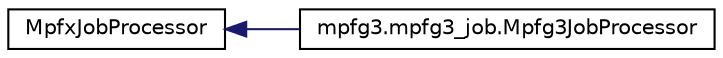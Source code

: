digraph G
{
  edge [fontname="Helvetica",fontsize="10",labelfontname="Helvetica",labelfontsize="10"];
  node [fontname="Helvetica",fontsize="10",shape=record];
  rankdir=LR;
  Node1 [label="MpfxJobProcessor",height=0.2,width=0.4,color="black", fillcolor="white", style="filled",URL="$classMpfxJobProcessor.html"];
  Node1 -> Node2 [dir=back,color="midnightblue",fontsize="10",style="solid",fontname="Helvetica"];
  Node2 [label="mpfg3.mpfg3_job.Mpfg3JobProcessor",height=0.2,width=0.4,color="black", fillcolor="white", style="filled",URL="$classmpfg3_1_1mpfg3__job_1_1Mpfg3JobProcessor.html",tooltip="Job processor: submit jobs and process associated job results."];
}
